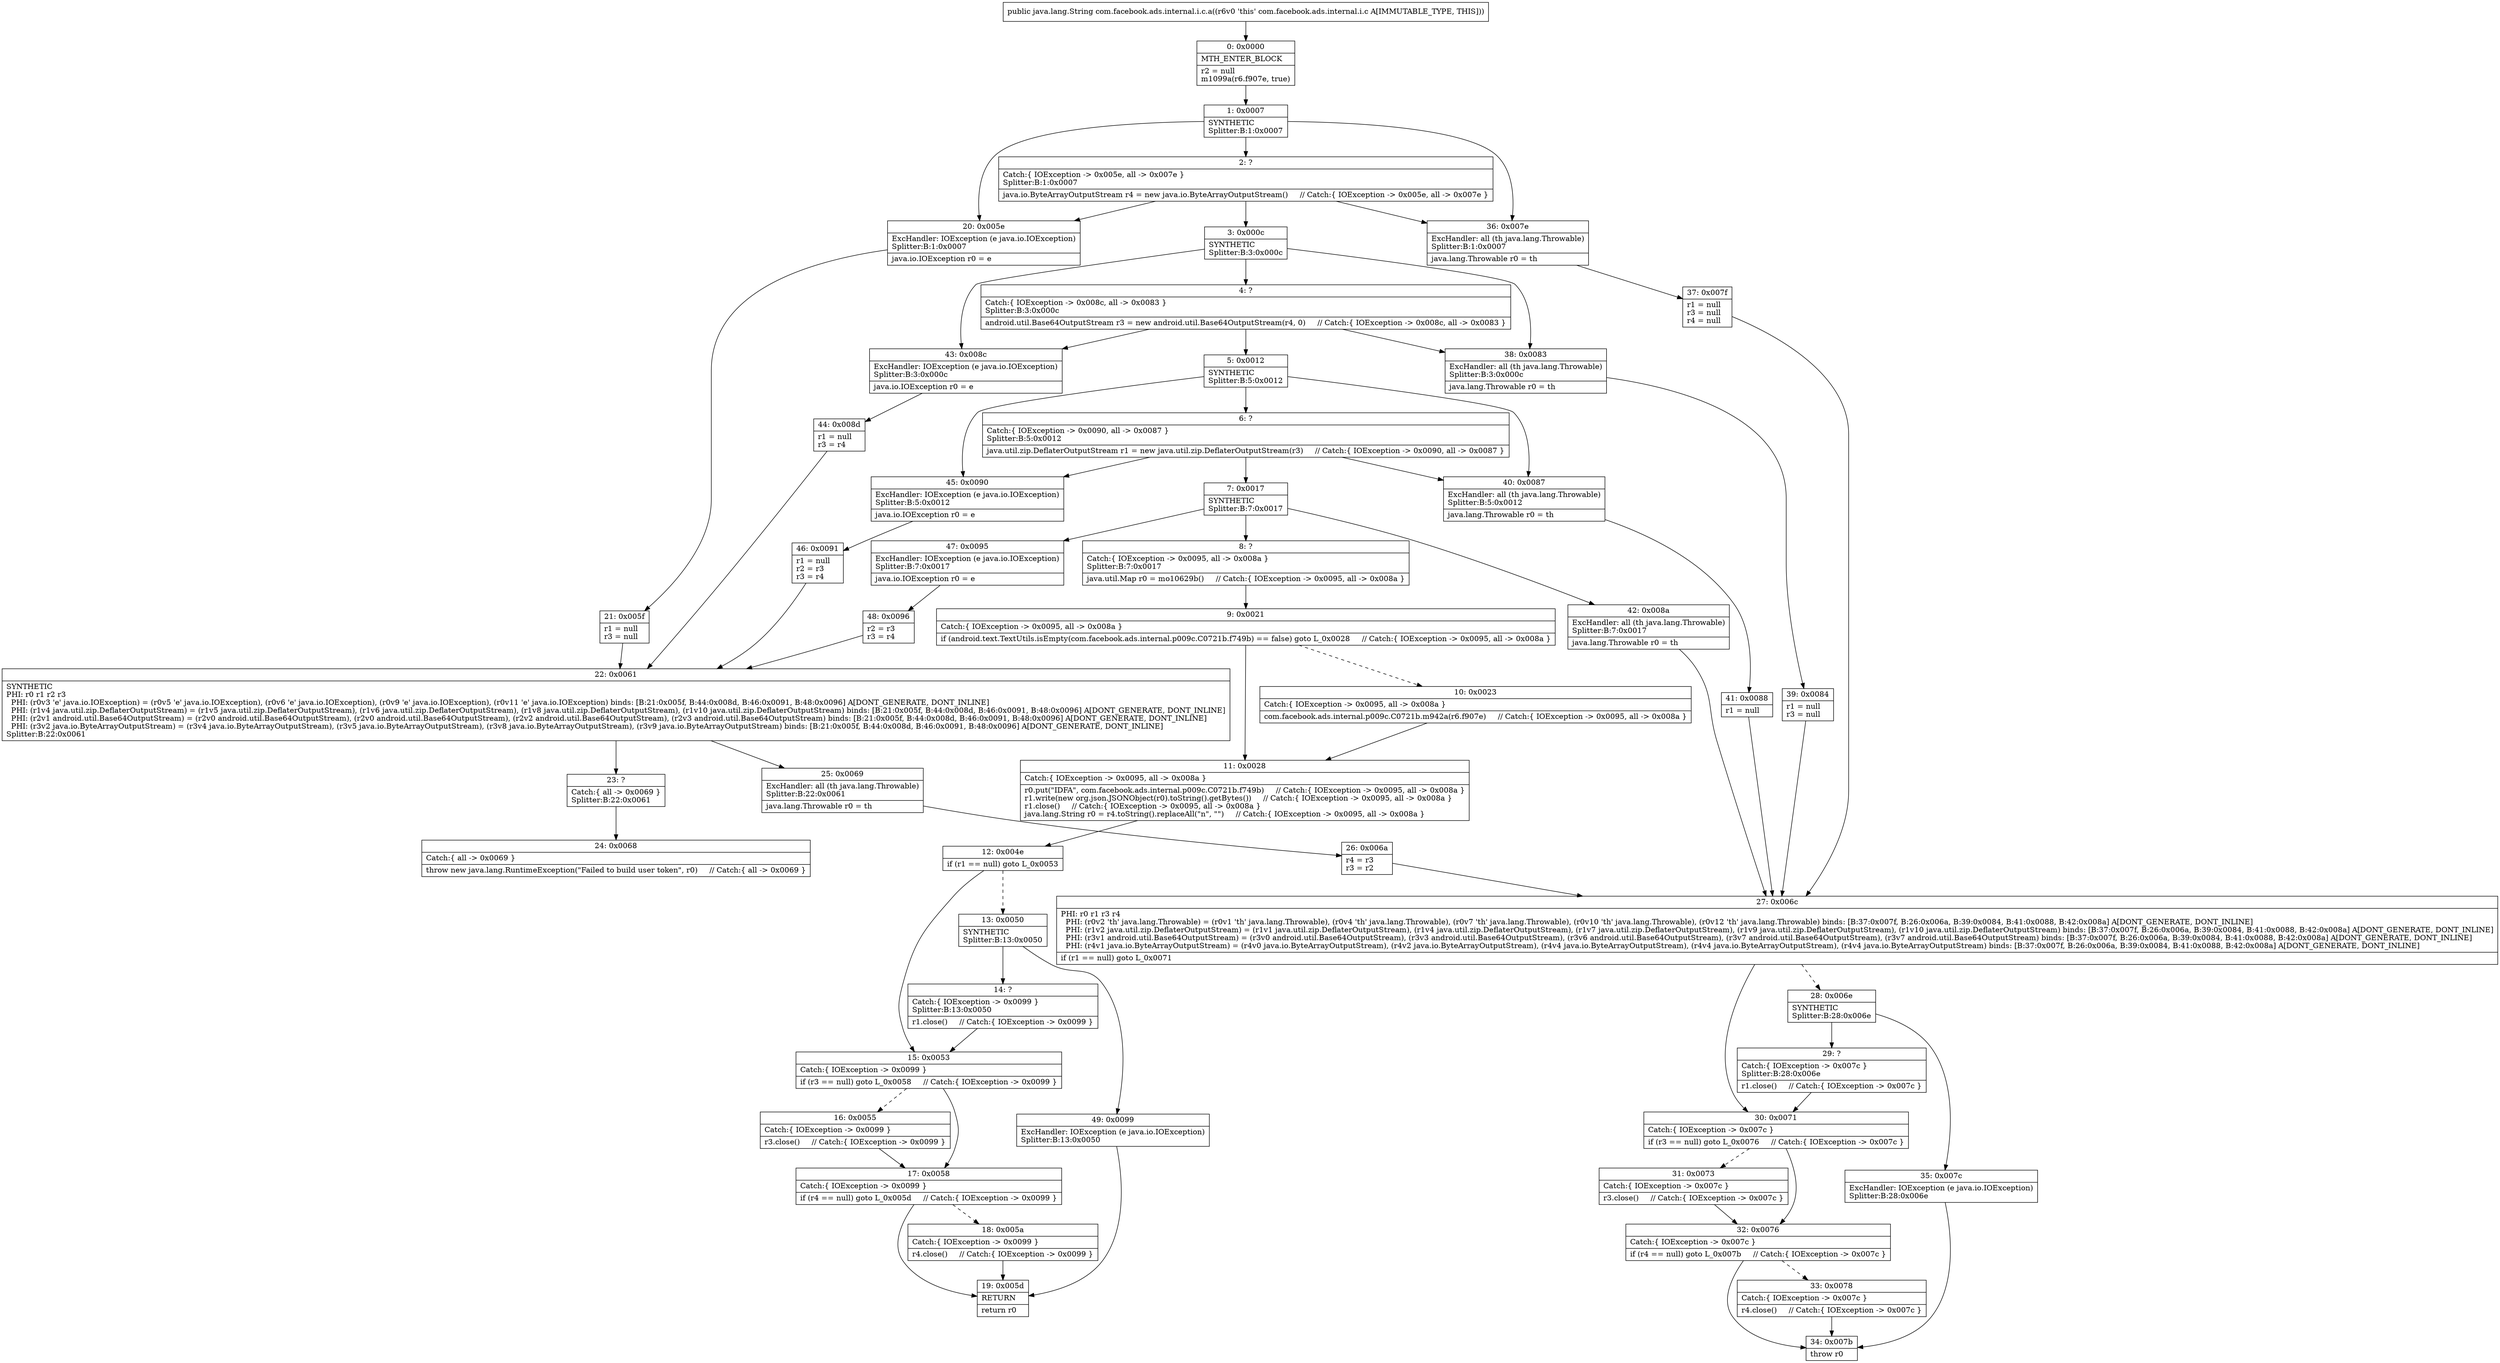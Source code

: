 digraph "CFG forcom.facebook.ads.internal.i.c.a()Ljava\/lang\/String;" {
Node_0 [shape=record,label="{0\:\ 0x0000|MTH_ENTER_BLOCK\l|r2 = null\lm1099a(r6.f907e, true)\l}"];
Node_1 [shape=record,label="{1\:\ 0x0007|SYNTHETIC\lSplitter:B:1:0x0007\l}"];
Node_2 [shape=record,label="{2\:\ ?|Catch:\{ IOException \-\> 0x005e, all \-\> 0x007e \}\lSplitter:B:1:0x0007\l|java.io.ByteArrayOutputStream r4 = new java.io.ByteArrayOutputStream()     \/\/ Catch:\{ IOException \-\> 0x005e, all \-\> 0x007e \}\l}"];
Node_3 [shape=record,label="{3\:\ 0x000c|SYNTHETIC\lSplitter:B:3:0x000c\l}"];
Node_4 [shape=record,label="{4\:\ ?|Catch:\{ IOException \-\> 0x008c, all \-\> 0x0083 \}\lSplitter:B:3:0x000c\l|android.util.Base64OutputStream r3 = new android.util.Base64OutputStream(r4, 0)     \/\/ Catch:\{ IOException \-\> 0x008c, all \-\> 0x0083 \}\l}"];
Node_5 [shape=record,label="{5\:\ 0x0012|SYNTHETIC\lSplitter:B:5:0x0012\l}"];
Node_6 [shape=record,label="{6\:\ ?|Catch:\{ IOException \-\> 0x0090, all \-\> 0x0087 \}\lSplitter:B:5:0x0012\l|java.util.zip.DeflaterOutputStream r1 = new java.util.zip.DeflaterOutputStream(r3)     \/\/ Catch:\{ IOException \-\> 0x0090, all \-\> 0x0087 \}\l}"];
Node_7 [shape=record,label="{7\:\ 0x0017|SYNTHETIC\lSplitter:B:7:0x0017\l}"];
Node_8 [shape=record,label="{8\:\ ?|Catch:\{ IOException \-\> 0x0095, all \-\> 0x008a \}\lSplitter:B:7:0x0017\l|java.util.Map r0 = mo10629b()     \/\/ Catch:\{ IOException \-\> 0x0095, all \-\> 0x008a \}\l}"];
Node_9 [shape=record,label="{9\:\ 0x0021|Catch:\{ IOException \-\> 0x0095, all \-\> 0x008a \}\l|if (android.text.TextUtils.isEmpty(com.facebook.ads.internal.p009c.C0721b.f749b) == false) goto L_0x0028     \/\/ Catch:\{ IOException \-\> 0x0095, all \-\> 0x008a \}\l}"];
Node_10 [shape=record,label="{10\:\ 0x0023|Catch:\{ IOException \-\> 0x0095, all \-\> 0x008a \}\l|com.facebook.ads.internal.p009c.C0721b.m942a(r6.f907e)     \/\/ Catch:\{ IOException \-\> 0x0095, all \-\> 0x008a \}\l}"];
Node_11 [shape=record,label="{11\:\ 0x0028|Catch:\{ IOException \-\> 0x0095, all \-\> 0x008a \}\l|r0.put(\"IDFA\", com.facebook.ads.internal.p009c.C0721b.f749b)     \/\/ Catch:\{ IOException \-\> 0x0095, all \-\> 0x008a \}\lr1.write(new org.json.JSONObject(r0).toString().getBytes())     \/\/ Catch:\{ IOException \-\> 0x0095, all \-\> 0x008a \}\lr1.close()     \/\/ Catch:\{ IOException \-\> 0x0095, all \-\> 0x008a \}\ljava.lang.String r0 = r4.toString().replaceAll(\"n\", \"\")     \/\/ Catch:\{ IOException \-\> 0x0095, all \-\> 0x008a \}\l}"];
Node_12 [shape=record,label="{12\:\ 0x004e|if (r1 == null) goto L_0x0053\l}"];
Node_13 [shape=record,label="{13\:\ 0x0050|SYNTHETIC\lSplitter:B:13:0x0050\l}"];
Node_14 [shape=record,label="{14\:\ ?|Catch:\{ IOException \-\> 0x0099 \}\lSplitter:B:13:0x0050\l|r1.close()     \/\/ Catch:\{ IOException \-\> 0x0099 \}\l}"];
Node_15 [shape=record,label="{15\:\ 0x0053|Catch:\{ IOException \-\> 0x0099 \}\l|if (r3 == null) goto L_0x0058     \/\/ Catch:\{ IOException \-\> 0x0099 \}\l}"];
Node_16 [shape=record,label="{16\:\ 0x0055|Catch:\{ IOException \-\> 0x0099 \}\l|r3.close()     \/\/ Catch:\{ IOException \-\> 0x0099 \}\l}"];
Node_17 [shape=record,label="{17\:\ 0x0058|Catch:\{ IOException \-\> 0x0099 \}\l|if (r4 == null) goto L_0x005d     \/\/ Catch:\{ IOException \-\> 0x0099 \}\l}"];
Node_18 [shape=record,label="{18\:\ 0x005a|Catch:\{ IOException \-\> 0x0099 \}\l|r4.close()     \/\/ Catch:\{ IOException \-\> 0x0099 \}\l}"];
Node_19 [shape=record,label="{19\:\ 0x005d|RETURN\l|return r0\l}"];
Node_20 [shape=record,label="{20\:\ 0x005e|ExcHandler: IOException (e java.io.IOException)\lSplitter:B:1:0x0007\l|java.io.IOException r0 = e\l}"];
Node_21 [shape=record,label="{21\:\ 0x005f|r1 = null\lr3 = null\l}"];
Node_22 [shape=record,label="{22\:\ 0x0061|SYNTHETIC\lPHI: r0 r1 r2 r3 \l  PHI: (r0v3 'e' java.io.IOException) = (r0v5 'e' java.io.IOException), (r0v6 'e' java.io.IOException), (r0v9 'e' java.io.IOException), (r0v11 'e' java.io.IOException) binds: [B:21:0x005f, B:44:0x008d, B:46:0x0091, B:48:0x0096] A[DONT_GENERATE, DONT_INLINE]\l  PHI: (r1v4 java.util.zip.DeflaterOutputStream) = (r1v5 java.util.zip.DeflaterOutputStream), (r1v6 java.util.zip.DeflaterOutputStream), (r1v8 java.util.zip.DeflaterOutputStream), (r1v10 java.util.zip.DeflaterOutputStream) binds: [B:21:0x005f, B:44:0x008d, B:46:0x0091, B:48:0x0096] A[DONT_GENERATE, DONT_INLINE]\l  PHI: (r2v1 android.util.Base64OutputStream) = (r2v0 android.util.Base64OutputStream), (r2v0 android.util.Base64OutputStream), (r2v2 android.util.Base64OutputStream), (r2v3 android.util.Base64OutputStream) binds: [B:21:0x005f, B:44:0x008d, B:46:0x0091, B:48:0x0096] A[DONT_GENERATE, DONT_INLINE]\l  PHI: (r3v2 java.io.ByteArrayOutputStream) = (r3v4 java.io.ByteArrayOutputStream), (r3v5 java.io.ByteArrayOutputStream), (r3v8 java.io.ByteArrayOutputStream), (r3v9 java.io.ByteArrayOutputStream) binds: [B:21:0x005f, B:44:0x008d, B:46:0x0091, B:48:0x0096] A[DONT_GENERATE, DONT_INLINE]\lSplitter:B:22:0x0061\l}"];
Node_23 [shape=record,label="{23\:\ ?|Catch:\{ all \-\> 0x0069 \}\lSplitter:B:22:0x0061\l}"];
Node_24 [shape=record,label="{24\:\ 0x0068|Catch:\{ all \-\> 0x0069 \}\l|throw new java.lang.RuntimeException(\"Failed to build user token\", r0)     \/\/ Catch:\{ all \-\> 0x0069 \}\l}"];
Node_25 [shape=record,label="{25\:\ 0x0069|ExcHandler: all (th java.lang.Throwable)\lSplitter:B:22:0x0061\l|java.lang.Throwable r0 = th\l}"];
Node_26 [shape=record,label="{26\:\ 0x006a|r4 = r3\lr3 = r2\l}"];
Node_27 [shape=record,label="{27\:\ 0x006c|PHI: r0 r1 r3 r4 \l  PHI: (r0v2 'th' java.lang.Throwable) = (r0v1 'th' java.lang.Throwable), (r0v4 'th' java.lang.Throwable), (r0v7 'th' java.lang.Throwable), (r0v10 'th' java.lang.Throwable), (r0v12 'th' java.lang.Throwable) binds: [B:37:0x007f, B:26:0x006a, B:39:0x0084, B:41:0x0088, B:42:0x008a] A[DONT_GENERATE, DONT_INLINE]\l  PHI: (r1v2 java.util.zip.DeflaterOutputStream) = (r1v1 java.util.zip.DeflaterOutputStream), (r1v4 java.util.zip.DeflaterOutputStream), (r1v7 java.util.zip.DeflaterOutputStream), (r1v9 java.util.zip.DeflaterOutputStream), (r1v10 java.util.zip.DeflaterOutputStream) binds: [B:37:0x007f, B:26:0x006a, B:39:0x0084, B:41:0x0088, B:42:0x008a] A[DONT_GENERATE, DONT_INLINE]\l  PHI: (r3v1 android.util.Base64OutputStream) = (r3v0 android.util.Base64OutputStream), (r3v3 android.util.Base64OutputStream), (r3v6 android.util.Base64OutputStream), (r3v7 android.util.Base64OutputStream), (r3v7 android.util.Base64OutputStream) binds: [B:37:0x007f, B:26:0x006a, B:39:0x0084, B:41:0x0088, B:42:0x008a] A[DONT_GENERATE, DONT_INLINE]\l  PHI: (r4v1 java.io.ByteArrayOutputStream) = (r4v0 java.io.ByteArrayOutputStream), (r4v2 java.io.ByteArrayOutputStream), (r4v4 java.io.ByteArrayOutputStream), (r4v4 java.io.ByteArrayOutputStream), (r4v4 java.io.ByteArrayOutputStream) binds: [B:37:0x007f, B:26:0x006a, B:39:0x0084, B:41:0x0088, B:42:0x008a] A[DONT_GENERATE, DONT_INLINE]\l|if (r1 == null) goto L_0x0071\l}"];
Node_28 [shape=record,label="{28\:\ 0x006e|SYNTHETIC\lSplitter:B:28:0x006e\l}"];
Node_29 [shape=record,label="{29\:\ ?|Catch:\{ IOException \-\> 0x007c \}\lSplitter:B:28:0x006e\l|r1.close()     \/\/ Catch:\{ IOException \-\> 0x007c \}\l}"];
Node_30 [shape=record,label="{30\:\ 0x0071|Catch:\{ IOException \-\> 0x007c \}\l|if (r3 == null) goto L_0x0076     \/\/ Catch:\{ IOException \-\> 0x007c \}\l}"];
Node_31 [shape=record,label="{31\:\ 0x0073|Catch:\{ IOException \-\> 0x007c \}\l|r3.close()     \/\/ Catch:\{ IOException \-\> 0x007c \}\l}"];
Node_32 [shape=record,label="{32\:\ 0x0076|Catch:\{ IOException \-\> 0x007c \}\l|if (r4 == null) goto L_0x007b     \/\/ Catch:\{ IOException \-\> 0x007c \}\l}"];
Node_33 [shape=record,label="{33\:\ 0x0078|Catch:\{ IOException \-\> 0x007c \}\l|r4.close()     \/\/ Catch:\{ IOException \-\> 0x007c \}\l}"];
Node_34 [shape=record,label="{34\:\ 0x007b|throw r0\l}"];
Node_35 [shape=record,label="{35\:\ 0x007c|ExcHandler: IOException (e java.io.IOException)\lSplitter:B:28:0x006e\l}"];
Node_36 [shape=record,label="{36\:\ 0x007e|ExcHandler: all (th java.lang.Throwable)\lSplitter:B:1:0x0007\l|java.lang.Throwable r0 = th\l}"];
Node_37 [shape=record,label="{37\:\ 0x007f|r1 = null\lr3 = null\lr4 = null\l}"];
Node_38 [shape=record,label="{38\:\ 0x0083|ExcHandler: all (th java.lang.Throwable)\lSplitter:B:3:0x000c\l|java.lang.Throwable r0 = th\l}"];
Node_39 [shape=record,label="{39\:\ 0x0084|r1 = null\lr3 = null\l}"];
Node_40 [shape=record,label="{40\:\ 0x0087|ExcHandler: all (th java.lang.Throwable)\lSplitter:B:5:0x0012\l|java.lang.Throwable r0 = th\l}"];
Node_41 [shape=record,label="{41\:\ 0x0088|r1 = null\l}"];
Node_42 [shape=record,label="{42\:\ 0x008a|ExcHandler: all (th java.lang.Throwable)\lSplitter:B:7:0x0017\l|java.lang.Throwable r0 = th\l}"];
Node_43 [shape=record,label="{43\:\ 0x008c|ExcHandler: IOException (e java.io.IOException)\lSplitter:B:3:0x000c\l|java.io.IOException r0 = e\l}"];
Node_44 [shape=record,label="{44\:\ 0x008d|r1 = null\lr3 = r4\l}"];
Node_45 [shape=record,label="{45\:\ 0x0090|ExcHandler: IOException (e java.io.IOException)\lSplitter:B:5:0x0012\l|java.io.IOException r0 = e\l}"];
Node_46 [shape=record,label="{46\:\ 0x0091|r1 = null\lr2 = r3\lr3 = r4\l}"];
Node_47 [shape=record,label="{47\:\ 0x0095|ExcHandler: IOException (e java.io.IOException)\lSplitter:B:7:0x0017\l|java.io.IOException r0 = e\l}"];
Node_48 [shape=record,label="{48\:\ 0x0096|r2 = r3\lr3 = r4\l}"];
Node_49 [shape=record,label="{49\:\ 0x0099|ExcHandler: IOException (e java.io.IOException)\lSplitter:B:13:0x0050\l}"];
MethodNode[shape=record,label="{public java.lang.String com.facebook.ads.internal.i.c.a((r6v0 'this' com.facebook.ads.internal.i.c A[IMMUTABLE_TYPE, THIS])) }"];
MethodNode -> Node_0;
Node_0 -> Node_1;
Node_1 -> Node_2;
Node_1 -> Node_20;
Node_1 -> Node_36;
Node_2 -> Node_3;
Node_2 -> Node_20;
Node_2 -> Node_36;
Node_3 -> Node_4;
Node_3 -> Node_43;
Node_3 -> Node_38;
Node_4 -> Node_5;
Node_4 -> Node_43;
Node_4 -> Node_38;
Node_5 -> Node_6;
Node_5 -> Node_45;
Node_5 -> Node_40;
Node_6 -> Node_7;
Node_6 -> Node_45;
Node_6 -> Node_40;
Node_7 -> Node_8;
Node_7 -> Node_47;
Node_7 -> Node_42;
Node_8 -> Node_9;
Node_9 -> Node_10[style=dashed];
Node_9 -> Node_11;
Node_10 -> Node_11;
Node_11 -> Node_12;
Node_12 -> Node_13[style=dashed];
Node_12 -> Node_15;
Node_13 -> Node_14;
Node_13 -> Node_49;
Node_14 -> Node_15;
Node_15 -> Node_16[style=dashed];
Node_15 -> Node_17;
Node_16 -> Node_17;
Node_17 -> Node_18[style=dashed];
Node_17 -> Node_19;
Node_18 -> Node_19;
Node_20 -> Node_21;
Node_21 -> Node_22;
Node_22 -> Node_23;
Node_22 -> Node_25;
Node_23 -> Node_24;
Node_25 -> Node_26;
Node_26 -> Node_27;
Node_27 -> Node_28[style=dashed];
Node_27 -> Node_30;
Node_28 -> Node_29;
Node_28 -> Node_35;
Node_29 -> Node_30;
Node_30 -> Node_31[style=dashed];
Node_30 -> Node_32;
Node_31 -> Node_32;
Node_32 -> Node_33[style=dashed];
Node_32 -> Node_34;
Node_33 -> Node_34;
Node_35 -> Node_34;
Node_36 -> Node_37;
Node_37 -> Node_27;
Node_38 -> Node_39;
Node_39 -> Node_27;
Node_40 -> Node_41;
Node_41 -> Node_27;
Node_42 -> Node_27;
Node_43 -> Node_44;
Node_44 -> Node_22;
Node_45 -> Node_46;
Node_46 -> Node_22;
Node_47 -> Node_48;
Node_48 -> Node_22;
Node_49 -> Node_19;
}

